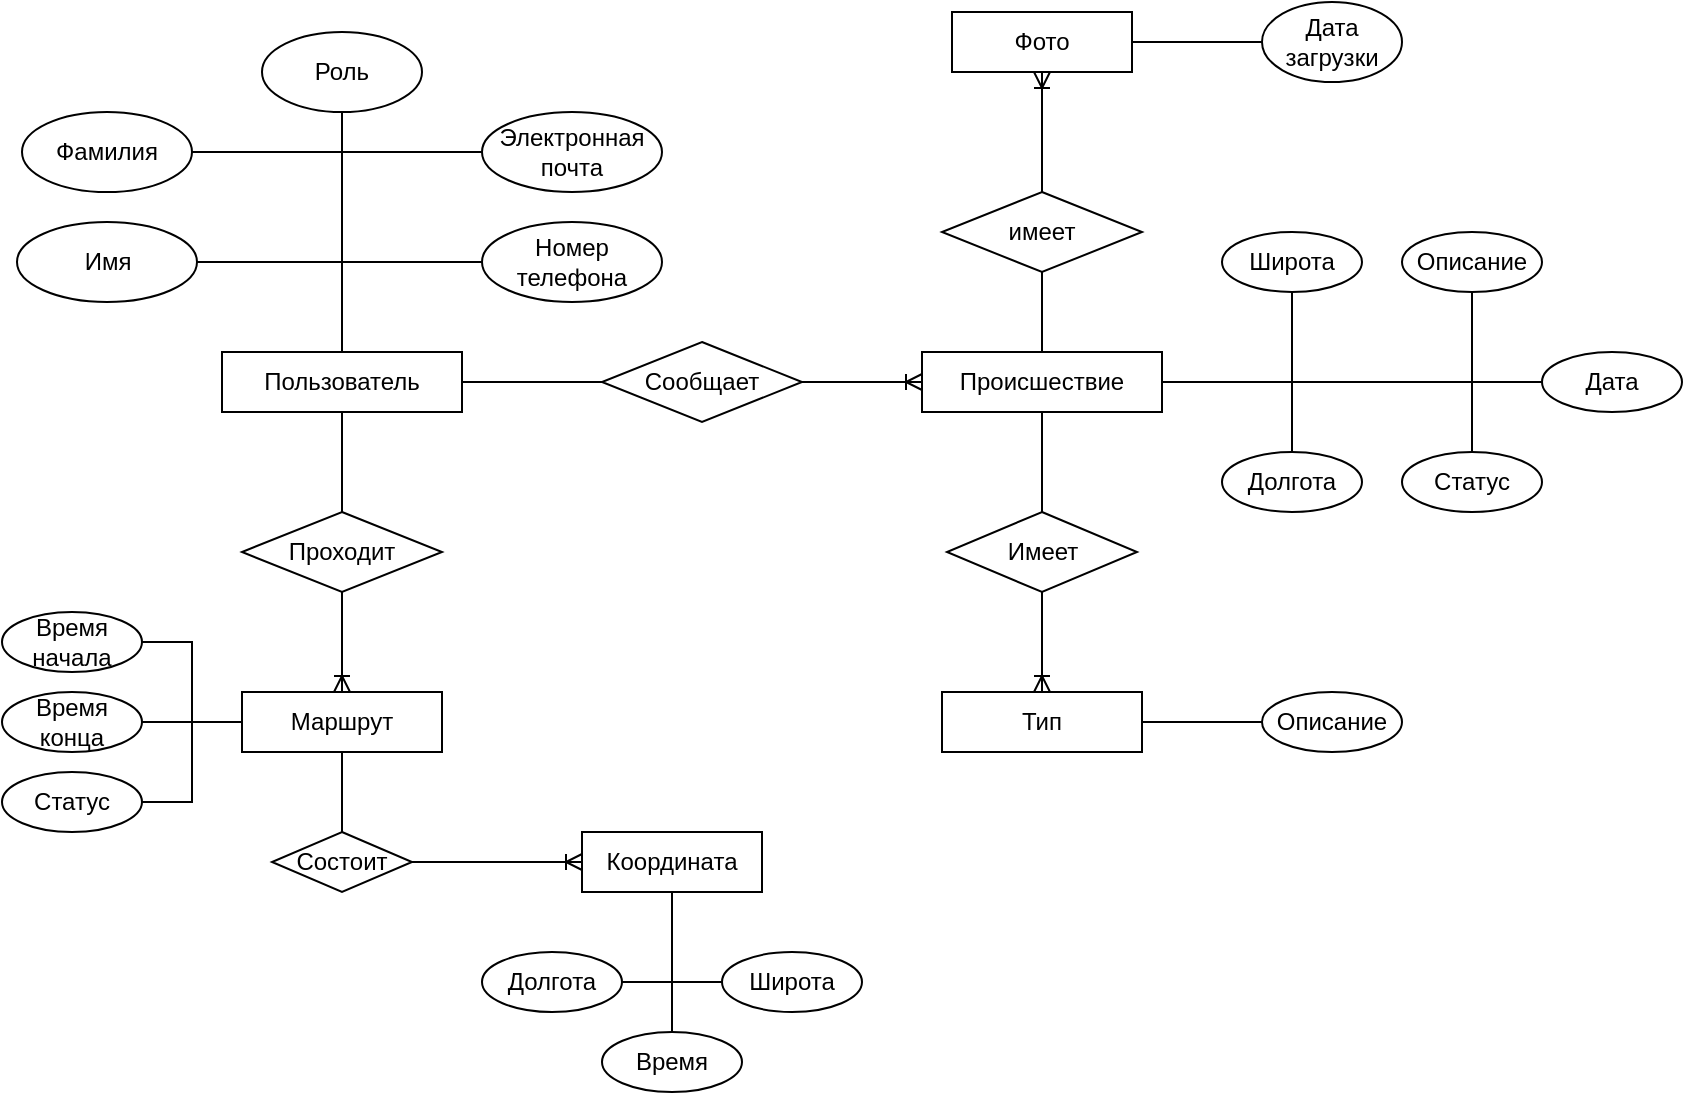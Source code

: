 <mxfile version="26.2.14">
  <diagram name="Страница — 1" id="QJ9tVVPySss0B-gmdygz">
    <mxGraphModel dx="1042" dy="535" grid="1" gridSize="10" guides="1" tooltips="1" connect="1" arrows="1" fold="1" page="1" pageScale="1" pageWidth="850" pageHeight="1100" math="0" shadow="0">
      <root>
        <mxCell id="0" />
        <mxCell id="1" parent="0" />
        <mxCell id="BM99FK_3BUTFEGiYKY4v-1" value="Пользователь" style="whiteSpace=wrap;html=1;" parent="1" vertex="1">
          <mxGeometry x="320" y="250" width="120" height="30" as="geometry" />
        </mxCell>
        <mxCell id="BM99FK_3BUTFEGiYKY4v-3" value="Происшествие" style="whiteSpace=wrap;html=1;" parent="1" vertex="1">
          <mxGeometry x="670" y="250" width="120" height="30" as="geometry" />
        </mxCell>
        <mxCell id="BM99FK_3BUTFEGiYKY4v-4" value="Маршрут" style="whiteSpace=wrap;html=1;" parent="1" vertex="1">
          <mxGeometry x="330" y="420" width="100" height="30" as="geometry" />
        </mxCell>
        <mxCell id="BM99FK_3BUTFEGiYKY4v-5" value="Сообщает" style="rhombus;whiteSpace=wrap;html=1;" parent="1" vertex="1">
          <mxGeometry x="510" y="245" width="100" height="40" as="geometry" />
        </mxCell>
        <mxCell id="BM99FK_3BUTFEGiYKY4v-7" value="" style="endArrow=none;html=1;rounded=0;entryX=0;entryY=0.5;entryDx=0;entryDy=0;exitX=1;exitY=0.5;exitDx=0;exitDy=0;" parent="1" source="BM99FK_3BUTFEGiYKY4v-1" target="BM99FK_3BUTFEGiYKY4v-5" edge="1">
          <mxGeometry width="50" height="50" relative="1" as="geometry">
            <mxPoint x="350" y="350" as="sourcePoint" />
            <mxPoint x="400" y="300" as="targetPoint" />
          </mxGeometry>
        </mxCell>
        <mxCell id="BM99FK_3BUTFEGiYKY4v-9" value="Проходит" style="rhombus;whiteSpace=wrap;html=1;" parent="1" vertex="1">
          <mxGeometry x="330" y="330" width="100" height="40" as="geometry" />
        </mxCell>
        <mxCell id="BM99FK_3BUTFEGiYKY4v-10" value="" style="endArrow=none;html=1;rounded=0;entryX=0.5;entryY=1;entryDx=0;entryDy=0;exitX=0.5;exitY=0;exitDx=0;exitDy=0;" parent="1" source="BM99FK_3BUTFEGiYKY4v-9" target="BM99FK_3BUTFEGiYKY4v-1" edge="1">
          <mxGeometry width="50" height="50" relative="1" as="geometry">
            <mxPoint x="350" y="350" as="sourcePoint" />
            <mxPoint x="400" y="300" as="targetPoint" />
          </mxGeometry>
        </mxCell>
        <mxCell id="BM99FK_3BUTFEGiYKY4v-12" value="Фото" style="whiteSpace=wrap;html=1;" parent="1" vertex="1">
          <mxGeometry x="685" y="80" width="90" height="30" as="geometry" />
        </mxCell>
        <mxCell id="BM99FK_3BUTFEGiYKY4v-13" value="имеет" style="rhombus;whiteSpace=wrap;html=1;" parent="1" vertex="1">
          <mxGeometry x="680" y="170" width="100" height="40" as="geometry" />
        </mxCell>
        <mxCell id="BM99FK_3BUTFEGiYKY4v-14" value="" style="endArrow=none;html=1;rounded=0;entryX=0.5;entryY=1;entryDx=0;entryDy=0;exitX=0.5;exitY=0;exitDx=0;exitDy=0;" parent="1" source="BM99FK_3BUTFEGiYKY4v-3" target="BM99FK_3BUTFEGiYKY4v-13" edge="1">
          <mxGeometry width="50" height="50" relative="1" as="geometry">
            <mxPoint x="350" y="350" as="sourcePoint" />
            <mxPoint x="400" y="300" as="targetPoint" />
          </mxGeometry>
        </mxCell>
        <mxCell id="BM99FK_3BUTFEGiYKY4v-16" value="Тип" style="whiteSpace=wrap;html=1;" parent="1" vertex="1">
          <mxGeometry x="680" y="420" width="100" height="30" as="geometry" />
        </mxCell>
        <mxCell id="BM99FK_3BUTFEGiYKY4v-17" value="Имеет" style="rhombus;whiteSpace=wrap;html=1;" parent="1" vertex="1">
          <mxGeometry x="682.5" y="330" width="95" height="40" as="geometry" />
        </mxCell>
        <mxCell id="BM99FK_3BUTFEGiYKY4v-18" value="" style="endArrow=none;html=1;rounded=0;entryX=0.5;entryY=1;entryDx=0;entryDy=0;exitX=0.5;exitY=0;exitDx=0;exitDy=0;" parent="1" source="BM99FK_3BUTFEGiYKY4v-17" target="BM99FK_3BUTFEGiYKY4v-3" edge="1">
          <mxGeometry width="50" height="50" relative="1" as="geometry">
            <mxPoint x="350" y="350" as="sourcePoint" />
            <mxPoint x="400" y="300" as="targetPoint" />
          </mxGeometry>
        </mxCell>
        <mxCell id="BM99FK_3BUTFEGiYKY4v-20" value="Координата" style="whiteSpace=wrap;html=1;" parent="1" vertex="1">
          <mxGeometry x="500" y="490" width="90" height="30" as="geometry" />
        </mxCell>
        <mxCell id="BM99FK_3BUTFEGiYKY4v-21" value="Состоит" style="rhombus;whiteSpace=wrap;html=1;" parent="1" vertex="1">
          <mxGeometry x="345" y="490" width="70" height="30" as="geometry" />
        </mxCell>
        <mxCell id="BM99FK_3BUTFEGiYKY4v-24" value="" style="endArrow=none;html=1;rounded=0;entryX=0.5;entryY=0;entryDx=0;entryDy=0;exitX=0.5;exitY=1;exitDx=0;exitDy=0;" parent="1" source="BM99FK_3BUTFEGiYKY4v-4" target="BM99FK_3BUTFEGiYKY4v-21" edge="1">
          <mxGeometry width="50" height="50" relative="1" as="geometry">
            <mxPoint x="570" y="350" as="sourcePoint" />
            <mxPoint x="620" y="300" as="targetPoint" />
          </mxGeometry>
        </mxCell>
        <mxCell id="BM99FK_3BUTFEGiYKY4v-25" value="Широта" style="ellipse;whiteSpace=wrap;html=1;" parent="1" vertex="1">
          <mxGeometry x="820" y="190" width="70" height="30" as="geometry" />
        </mxCell>
        <mxCell id="BM99FK_3BUTFEGiYKY4v-26" value="Долгота" style="ellipse;whiteSpace=wrap;html=1;" parent="1" vertex="1">
          <mxGeometry x="820" y="300" width="70" height="30" as="geometry" />
        </mxCell>
        <mxCell id="BM99FK_3BUTFEGiYKY4v-27" value="Описание" style="ellipse;whiteSpace=wrap;html=1;" parent="1" vertex="1">
          <mxGeometry x="910" y="190" width="70" height="30" as="geometry" />
        </mxCell>
        <mxCell id="BM99FK_3BUTFEGiYKY4v-28" value="Статус" style="ellipse;whiteSpace=wrap;html=1;" parent="1" vertex="1">
          <mxGeometry x="910" y="300" width="70" height="30" as="geometry" />
        </mxCell>
        <mxCell id="BM99FK_3BUTFEGiYKY4v-29" value="" style="endArrow=none;html=1;rounded=0;exitX=0.5;exitY=0;exitDx=0;exitDy=0;edgeStyle=orthogonalEdgeStyle;entryX=1;entryY=0.5;entryDx=0;entryDy=0;" parent="1" source="BM99FK_3BUTFEGiYKY4v-28" target="BM99FK_3BUTFEGiYKY4v-3" edge="1">
          <mxGeometry width="50" height="50" relative="1" as="geometry">
            <mxPoint x="1065" y="268" as="sourcePoint" />
            <mxPoint x="850" y="310" as="targetPoint" />
          </mxGeometry>
        </mxCell>
        <mxCell id="BM99FK_3BUTFEGiYKY4v-32" value="" style="endArrow=none;html=1;rounded=0;entryX=0.5;entryY=1;entryDx=0;entryDy=0;exitX=1;exitY=0.5;exitDx=0;exitDy=0;edgeStyle=orthogonalEdgeStyle;" parent="1" source="BM99FK_3BUTFEGiYKY4v-3" target="BM99FK_3BUTFEGiYKY4v-25" edge="1">
          <mxGeometry relative="1" as="geometry">
            <mxPoint x="600" y="320" as="sourcePoint" />
            <mxPoint x="760" y="320" as="targetPoint" />
          </mxGeometry>
        </mxCell>
        <mxCell id="BM99FK_3BUTFEGiYKY4v-34" value="" style="endArrow=none;html=1;rounded=0;entryX=0.5;entryY=1;entryDx=0;entryDy=0;exitX=1;exitY=0.5;exitDx=0;exitDy=0;edgeStyle=orthogonalEdgeStyle;" parent="1" source="BM99FK_3BUTFEGiYKY4v-3" target="BM99FK_3BUTFEGiYKY4v-27" edge="1">
          <mxGeometry relative="1" as="geometry">
            <mxPoint x="600" y="320" as="sourcePoint" />
            <mxPoint x="760" y="320" as="targetPoint" />
          </mxGeometry>
        </mxCell>
        <mxCell id="BM99FK_3BUTFEGiYKY4v-35" value="Описание" style="ellipse;whiteSpace=wrap;html=1;" parent="1" vertex="1">
          <mxGeometry x="840" y="420" width="70" height="30" as="geometry" />
        </mxCell>
        <mxCell id="BM99FK_3BUTFEGiYKY4v-36" value="" style="endArrow=none;html=1;rounded=0;entryX=0;entryY=0.5;entryDx=0;entryDy=0;exitX=1;exitY=0.5;exitDx=0;exitDy=0;" parent="1" source="BM99FK_3BUTFEGiYKY4v-16" target="BM99FK_3BUTFEGiYKY4v-35" edge="1">
          <mxGeometry relative="1" as="geometry">
            <mxPoint x="600" y="320" as="sourcePoint" />
            <mxPoint x="760" y="320" as="targetPoint" />
          </mxGeometry>
        </mxCell>
        <mxCell id="BM99FK_3BUTFEGiYKY4v-37" value="" style="endArrow=none;html=1;rounded=0;entryX=0;entryY=0.5;entryDx=0;entryDy=0;exitX=0.5;exitY=1;exitDx=0;exitDy=0;edgeStyle=orthogonalEdgeStyle;" parent="1" source="BM99FK_3BUTFEGiYKY4v-20" target="BM99FK_3BUTFEGiYKY4v-38" edge="1">
          <mxGeometry relative="1" as="geometry">
            <mxPoint x="500" y="450" as="sourcePoint" />
            <mxPoint x="660" y="450" as="targetPoint" />
          </mxGeometry>
        </mxCell>
        <mxCell id="BM99FK_3BUTFEGiYKY4v-38" value="Широта" style="ellipse;whiteSpace=wrap;html=1;" parent="1" vertex="1">
          <mxGeometry x="570" y="550" width="70" height="30" as="geometry" />
        </mxCell>
        <mxCell id="BM99FK_3BUTFEGiYKY4v-39" value="Долгота" style="ellipse;whiteSpace=wrap;html=1;" parent="1" vertex="1">
          <mxGeometry x="450" y="550" width="70" height="30" as="geometry" />
        </mxCell>
        <mxCell id="BM99FK_3BUTFEGiYKY4v-40" value="" style="endArrow=none;html=1;rounded=0;entryX=1;entryY=0.5;entryDx=0;entryDy=0;exitX=0.5;exitY=1;exitDx=0;exitDy=0;edgeStyle=orthogonalEdgeStyle;" parent="1" source="BM99FK_3BUTFEGiYKY4v-20" target="BM99FK_3BUTFEGiYKY4v-39" edge="1">
          <mxGeometry relative="1" as="geometry">
            <mxPoint x="600" y="320" as="sourcePoint" />
            <mxPoint x="760" y="320" as="targetPoint" />
          </mxGeometry>
        </mxCell>
        <mxCell id="BM99FK_3BUTFEGiYKY4v-41" value="Статус" style="ellipse;whiteSpace=wrap;html=1;" parent="1" vertex="1">
          <mxGeometry x="210" y="460" width="70" height="30" as="geometry" />
        </mxCell>
        <mxCell id="BM99FK_3BUTFEGiYKY4v-42" value="Время конца" style="ellipse;whiteSpace=wrap;html=1;" parent="1" vertex="1">
          <mxGeometry x="210" y="420" width="70" height="30" as="geometry" />
        </mxCell>
        <mxCell id="BM99FK_3BUTFEGiYKY4v-43" value="Время начала" style="ellipse;whiteSpace=wrap;html=1;" parent="1" vertex="1">
          <mxGeometry x="210" y="380" width="70" height="30" as="geometry" />
        </mxCell>
        <mxCell id="BM99FK_3BUTFEGiYKY4v-44" value="" style="endArrow=none;html=1;rounded=0;exitX=1;exitY=0.5;exitDx=0;exitDy=0;entryX=0;entryY=0.5;entryDx=0;entryDy=0;edgeStyle=orthogonalEdgeStyle;" parent="1" source="BM99FK_3BUTFEGiYKY4v-43" target="BM99FK_3BUTFEGiYKY4v-4" edge="1">
          <mxGeometry relative="1" as="geometry">
            <mxPoint x="600" y="320" as="sourcePoint" />
            <mxPoint x="760" y="320" as="targetPoint" />
          </mxGeometry>
        </mxCell>
        <mxCell id="BM99FK_3BUTFEGiYKY4v-45" value="" style="endArrow=none;html=1;rounded=0;exitX=1;exitY=0.5;exitDx=0;exitDy=0;entryX=0;entryY=0.5;entryDx=0;entryDy=0;" parent="1" source="BM99FK_3BUTFEGiYKY4v-42" target="BM99FK_3BUTFEGiYKY4v-4" edge="1">
          <mxGeometry relative="1" as="geometry">
            <mxPoint x="600" y="320" as="sourcePoint" />
            <mxPoint x="760" y="320" as="targetPoint" />
          </mxGeometry>
        </mxCell>
        <mxCell id="BM99FK_3BUTFEGiYKY4v-46" value="" style="endArrow=none;html=1;rounded=0;exitX=1;exitY=0.5;exitDx=0;exitDy=0;entryX=0;entryY=0.5;entryDx=0;entryDy=0;edgeStyle=orthogonalEdgeStyle;" parent="1" source="BM99FK_3BUTFEGiYKY4v-41" target="BM99FK_3BUTFEGiYKY4v-4" edge="1">
          <mxGeometry relative="1" as="geometry">
            <mxPoint x="600" y="320" as="sourcePoint" />
            <mxPoint x="760" y="320" as="targetPoint" />
          </mxGeometry>
        </mxCell>
        <mxCell id="BM99FK_3BUTFEGiYKY4v-47" value="Имя" style="ellipse;whiteSpace=wrap;html=1;" parent="1" vertex="1">
          <mxGeometry x="217.5" y="185" width="90" height="40" as="geometry" />
        </mxCell>
        <mxCell id="BM99FK_3BUTFEGiYKY4v-48" value="Фамилия" style="ellipse;whiteSpace=wrap;html=1;" parent="1" vertex="1">
          <mxGeometry x="220" y="130" width="85" height="40" as="geometry" />
        </mxCell>
        <mxCell id="BM99FK_3BUTFEGiYKY4v-49" value="Электронная почта" style="ellipse;whiteSpace=wrap;html=1;" parent="1" vertex="1">
          <mxGeometry x="450" y="130" width="90" height="40" as="geometry" />
        </mxCell>
        <mxCell id="BM99FK_3BUTFEGiYKY4v-51" value="Номер телефона" style="ellipse;whiteSpace=wrap;html=1;" parent="1" vertex="1">
          <mxGeometry x="450" y="185" width="90" height="40" as="geometry" />
        </mxCell>
        <mxCell id="BM99FK_3BUTFEGiYKY4v-52" value="Роль" style="ellipse;whiteSpace=wrap;html=1;" parent="1" vertex="1">
          <mxGeometry x="340" y="90" width="80" height="40" as="geometry" />
        </mxCell>
        <mxCell id="BM99FK_3BUTFEGiYKY4v-53" value="" style="endArrow=none;html=1;rounded=0;exitX=0.5;exitY=1;exitDx=0;exitDy=0;entryX=0.5;entryY=0;entryDx=0;entryDy=0;" parent="1" source="BM99FK_3BUTFEGiYKY4v-52" target="BM99FK_3BUTFEGiYKY4v-1" edge="1">
          <mxGeometry relative="1" as="geometry">
            <mxPoint x="600" y="320" as="sourcePoint" />
            <mxPoint x="760" y="320" as="targetPoint" />
          </mxGeometry>
        </mxCell>
        <mxCell id="BM99FK_3BUTFEGiYKY4v-54" value="" style="endArrow=none;html=1;rounded=0;exitX=0;exitY=0.5;exitDx=0;exitDy=0;entryX=0.5;entryY=0;entryDx=0;entryDy=0;edgeStyle=orthogonalEdgeStyle;" parent="1" source="BM99FK_3BUTFEGiYKY4v-49" target="BM99FK_3BUTFEGiYKY4v-1" edge="1">
          <mxGeometry relative="1" as="geometry">
            <mxPoint x="390" y="140" as="sourcePoint" />
            <mxPoint x="390" y="260" as="targetPoint" />
          </mxGeometry>
        </mxCell>
        <mxCell id="BM99FK_3BUTFEGiYKY4v-55" value="" style="endArrow=none;html=1;rounded=0;exitX=0;exitY=0.5;exitDx=0;exitDy=0;entryX=0.5;entryY=0;entryDx=0;entryDy=0;edgeStyle=orthogonalEdgeStyle;" parent="1" source="BM99FK_3BUTFEGiYKY4v-51" target="BM99FK_3BUTFEGiYKY4v-1" edge="1">
          <mxGeometry relative="1" as="geometry">
            <mxPoint x="400" y="150" as="sourcePoint" />
            <mxPoint x="400" y="270" as="targetPoint" />
          </mxGeometry>
        </mxCell>
        <mxCell id="BM99FK_3BUTFEGiYKY4v-56" value="" style="endArrow=none;html=1;rounded=0;exitX=1;exitY=0.5;exitDx=0;exitDy=0;entryX=0.5;entryY=0;entryDx=0;entryDy=0;edgeStyle=orthogonalEdgeStyle;" parent="1" source="BM99FK_3BUTFEGiYKY4v-48" target="BM99FK_3BUTFEGiYKY4v-1" edge="1">
          <mxGeometry relative="1" as="geometry">
            <mxPoint x="410" y="160" as="sourcePoint" />
            <mxPoint x="410" y="280" as="targetPoint" />
          </mxGeometry>
        </mxCell>
        <mxCell id="BM99FK_3BUTFEGiYKY4v-57" value="" style="endArrow=none;html=1;rounded=0;exitX=1;exitY=0.5;exitDx=0;exitDy=0;entryX=0.5;entryY=0;entryDx=0;entryDy=0;edgeStyle=orthogonalEdgeStyle;" parent="1" source="BM99FK_3BUTFEGiYKY4v-47" target="BM99FK_3BUTFEGiYKY4v-1" edge="1">
          <mxGeometry relative="1" as="geometry">
            <mxPoint x="420" y="170" as="sourcePoint" />
            <mxPoint x="420" y="290" as="targetPoint" />
          </mxGeometry>
        </mxCell>
        <mxCell id="BM99FK_3BUTFEGiYKY4v-60" value="Дата загрузки" style="ellipse;whiteSpace=wrap;html=1;" parent="1" vertex="1">
          <mxGeometry x="840" y="75" width="70" height="40" as="geometry" />
        </mxCell>
        <mxCell id="BM99FK_3BUTFEGiYKY4v-61" value="" style="endArrow=none;html=1;rounded=0;entryX=0;entryY=0.5;entryDx=0;entryDy=0;exitX=1;exitY=0.5;exitDx=0;exitDy=0;" parent="1" source="BM99FK_3BUTFEGiYKY4v-12" target="BM99FK_3BUTFEGiYKY4v-60" edge="1">
          <mxGeometry relative="1" as="geometry">
            <mxPoint x="600" y="320" as="sourcePoint" />
            <mxPoint x="760" y="320" as="targetPoint" />
          </mxGeometry>
        </mxCell>
        <mxCell id="BM99FK_3BUTFEGiYKY4v-62" value="" style="edgeStyle=entityRelationEdgeStyle;fontSize=12;html=1;endArrow=ERoneToMany;rounded=0;entryX=0;entryY=0.5;entryDx=0;entryDy=0;exitX=1;exitY=0.5;exitDx=0;exitDy=0;" parent="1" source="BM99FK_3BUTFEGiYKY4v-5" target="BM99FK_3BUTFEGiYKY4v-3" edge="1">
          <mxGeometry width="100" height="100" relative="1" as="geometry">
            <mxPoint x="630" y="370" as="sourcePoint" />
            <mxPoint x="730" y="270" as="targetPoint" />
          </mxGeometry>
        </mxCell>
        <mxCell id="BM99FK_3BUTFEGiYKY4v-63" value="" style="edgeStyle=orthogonalEdgeStyle;fontSize=12;html=1;endArrow=ERoneToMany;rounded=0;entryX=0.5;entryY=0;entryDx=0;entryDy=0;exitX=0.5;exitY=1;exitDx=0;exitDy=0;" parent="1" source="BM99FK_3BUTFEGiYKY4v-17" target="BM99FK_3BUTFEGiYKY4v-16" edge="1">
          <mxGeometry width="100" height="100" relative="1" as="geometry">
            <mxPoint x="620" y="275" as="sourcePoint" />
            <mxPoint x="680" y="275" as="targetPoint" />
          </mxGeometry>
        </mxCell>
        <mxCell id="BM99FK_3BUTFEGiYKY4v-64" value="" style="edgeStyle=orthogonalEdgeStyle;fontSize=12;html=1;endArrow=ERoneToMany;rounded=0;entryX=0.5;entryY=1;entryDx=0;entryDy=0;exitX=0.5;exitY=0;exitDx=0;exitDy=0;" parent="1" source="BM99FK_3BUTFEGiYKY4v-13" target="BM99FK_3BUTFEGiYKY4v-12" edge="1">
          <mxGeometry width="100" height="100" relative="1" as="geometry">
            <mxPoint x="630" y="285" as="sourcePoint" />
            <mxPoint x="690" y="285" as="targetPoint" />
          </mxGeometry>
        </mxCell>
        <mxCell id="BM99FK_3BUTFEGiYKY4v-65" value="" style="edgeStyle=entityRelationEdgeStyle;fontSize=12;html=1;endArrow=ERoneToMany;rounded=0;entryX=0;entryY=0.5;entryDx=0;entryDy=0;exitX=1;exitY=0.5;exitDx=0;exitDy=0;" parent="1" source="BM99FK_3BUTFEGiYKY4v-21" target="BM99FK_3BUTFEGiYKY4v-20" edge="1">
          <mxGeometry width="100" height="100" relative="1" as="geometry">
            <mxPoint x="640" y="295" as="sourcePoint" />
            <mxPoint x="700" y="295" as="targetPoint" />
          </mxGeometry>
        </mxCell>
        <mxCell id="BM99FK_3BUTFEGiYKY4v-66" value="" style="edgeStyle=orthogonalEdgeStyle;fontSize=12;html=1;endArrow=ERoneToMany;rounded=0;entryX=0.5;entryY=0;entryDx=0;entryDy=0;exitX=0.5;exitY=1;exitDx=0;exitDy=0;" parent="1" source="BM99FK_3BUTFEGiYKY4v-9" target="BM99FK_3BUTFEGiYKY4v-4" edge="1">
          <mxGeometry width="100" height="100" relative="1" as="geometry">
            <mxPoint x="650" y="305" as="sourcePoint" />
            <mxPoint x="710" y="305" as="targetPoint" />
          </mxGeometry>
        </mxCell>
        <mxCell id="BM99FK_3BUTFEGiYKY4v-68" value="" style="endArrow=none;html=1;rounded=0;entryX=0.5;entryY=0;entryDx=0;entryDy=0;exitX=1;exitY=0.5;exitDx=0;exitDy=0;edgeStyle=orthogonalEdgeStyle;" parent="1" source="BM99FK_3BUTFEGiYKY4v-3" target="BM99FK_3BUTFEGiYKY4v-26" edge="1">
          <mxGeometry relative="1" as="geometry">
            <mxPoint x="600" y="320" as="sourcePoint" />
            <mxPoint x="760" y="320" as="targetPoint" />
          </mxGeometry>
        </mxCell>
        <mxCell id="BM99FK_3BUTFEGiYKY4v-69" value="Время" style="ellipse;whiteSpace=wrap;html=1;" parent="1" vertex="1">
          <mxGeometry x="510" y="590" width="70" height="30" as="geometry" />
        </mxCell>
        <mxCell id="BM99FK_3BUTFEGiYKY4v-70" value="" style="endArrow=none;html=1;rounded=0;entryX=0.5;entryY=0;entryDx=0;entryDy=0;exitX=0.5;exitY=1;exitDx=0;exitDy=0;" parent="1" source="BM99FK_3BUTFEGiYKY4v-20" target="BM99FK_3BUTFEGiYKY4v-69" edge="1">
          <mxGeometry relative="1" as="geometry">
            <mxPoint x="600" y="450" as="sourcePoint" />
            <mxPoint x="760" y="450" as="targetPoint" />
          </mxGeometry>
        </mxCell>
        <mxCell id="n3rjIxv_U7lDMXaY99Mu-1" value="Дата" style="ellipse;whiteSpace=wrap;html=1;" vertex="1" parent="1">
          <mxGeometry x="980" y="250" width="70" height="30" as="geometry" />
        </mxCell>
        <mxCell id="n3rjIxv_U7lDMXaY99Mu-2" value="" style="endArrow=none;html=1;rounded=0;entryX=0;entryY=0.5;entryDx=0;entryDy=0;exitX=1;exitY=0.5;exitDx=0;exitDy=0;" edge="1" parent="1" source="BM99FK_3BUTFEGiYKY4v-3" target="n3rjIxv_U7lDMXaY99Mu-1">
          <mxGeometry width="50" height="50" relative="1" as="geometry">
            <mxPoint x="510" y="290" as="sourcePoint" />
            <mxPoint x="560" y="240" as="targetPoint" />
          </mxGeometry>
        </mxCell>
      </root>
    </mxGraphModel>
  </diagram>
</mxfile>

